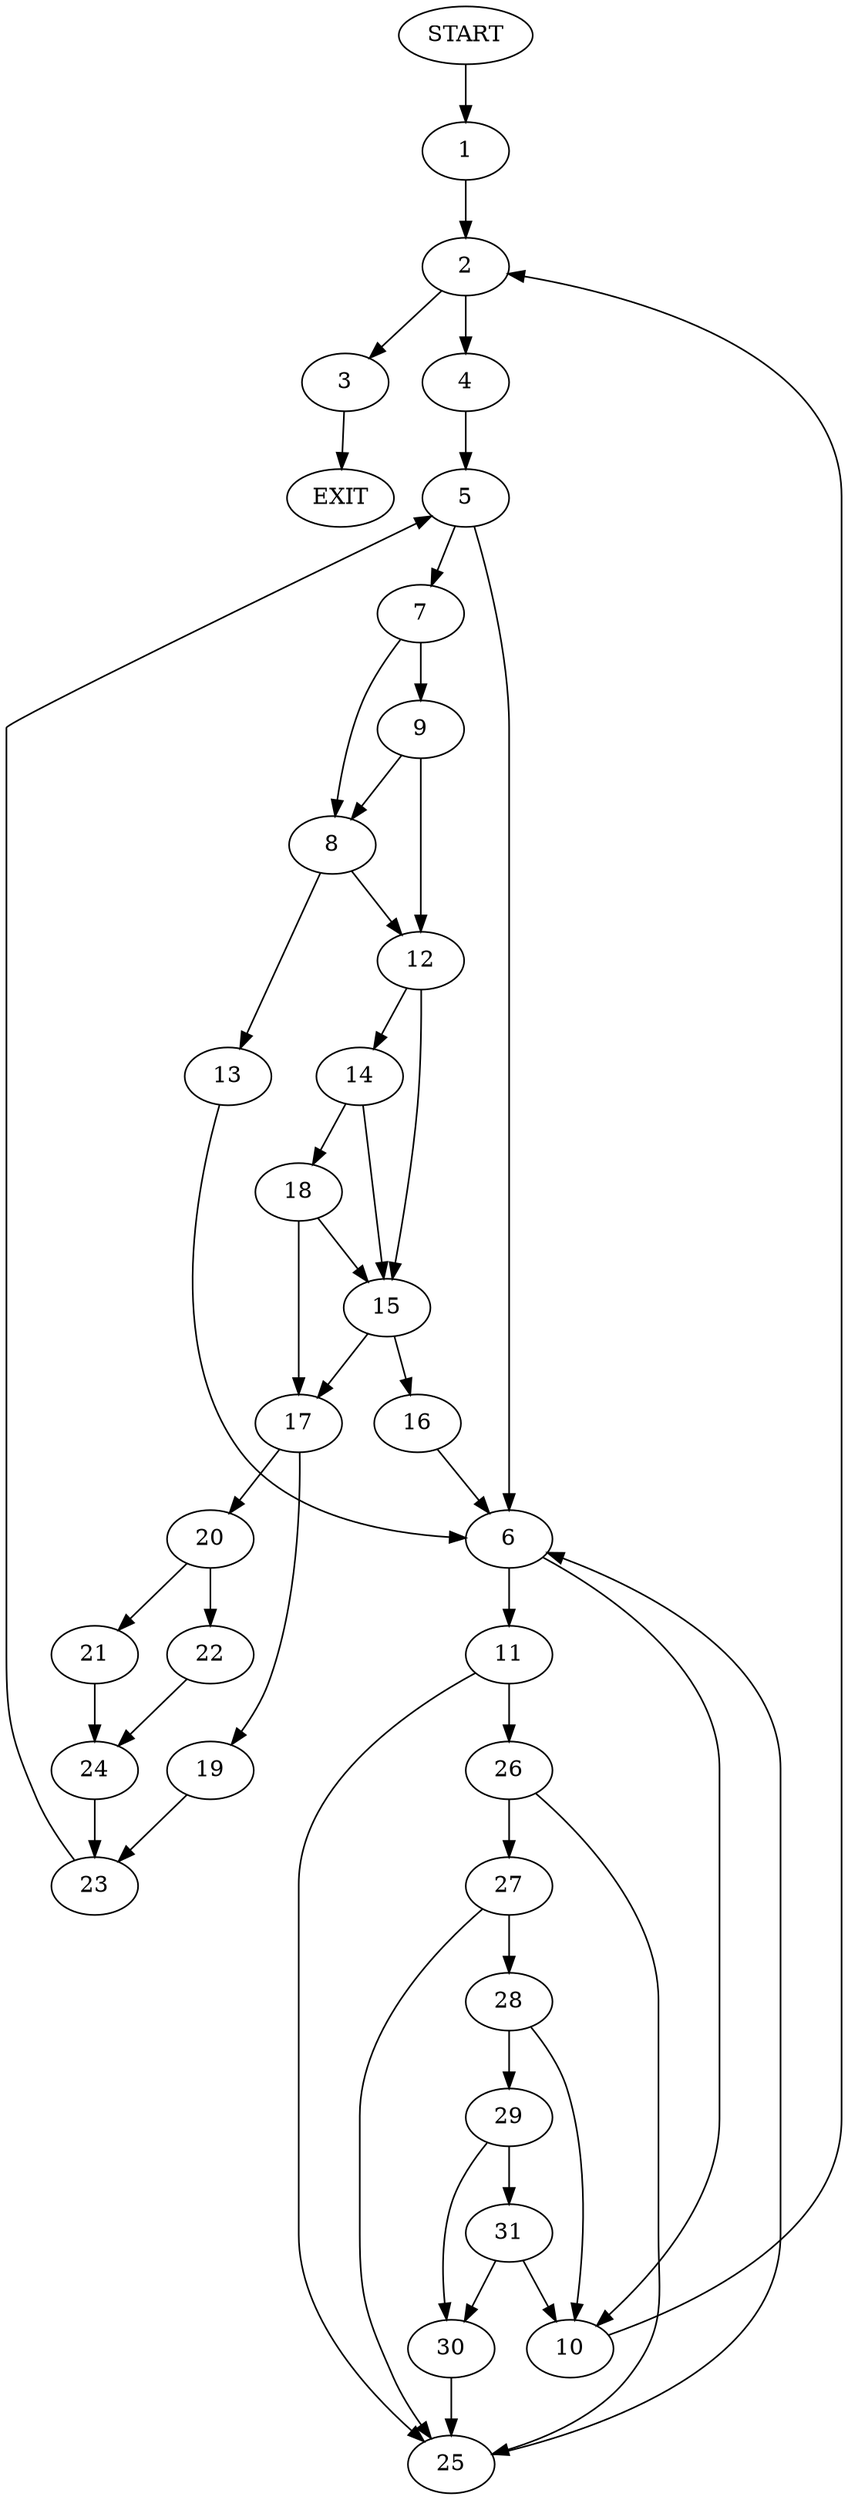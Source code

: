 digraph {
0 [label="START"]
32 [label="EXIT"]
0 -> 1
1 -> 2
2 -> 3
2 -> 4
3 -> 32
4 -> 5
5 -> 6
5 -> 7
7 -> 8
7 -> 9
6 -> 10
6 -> 11
8 -> 12
8 -> 13
9 -> 12
9 -> 8
12 -> 14
12 -> 15
13 -> 6
15 -> 16
15 -> 17
14 -> 18
14 -> 15
18 -> 17
18 -> 15
17 -> 19
17 -> 20
16 -> 6
20 -> 21
20 -> 22
19 -> 23
21 -> 24
22 -> 24
24 -> 23
23 -> 5
11 -> 25
11 -> 26
10 -> 2
25 -> 6
26 -> 25
26 -> 27
27 -> 25
27 -> 28
28 -> 10
28 -> 29
29 -> 30
29 -> 31
30 -> 25
31 -> 10
31 -> 30
}
